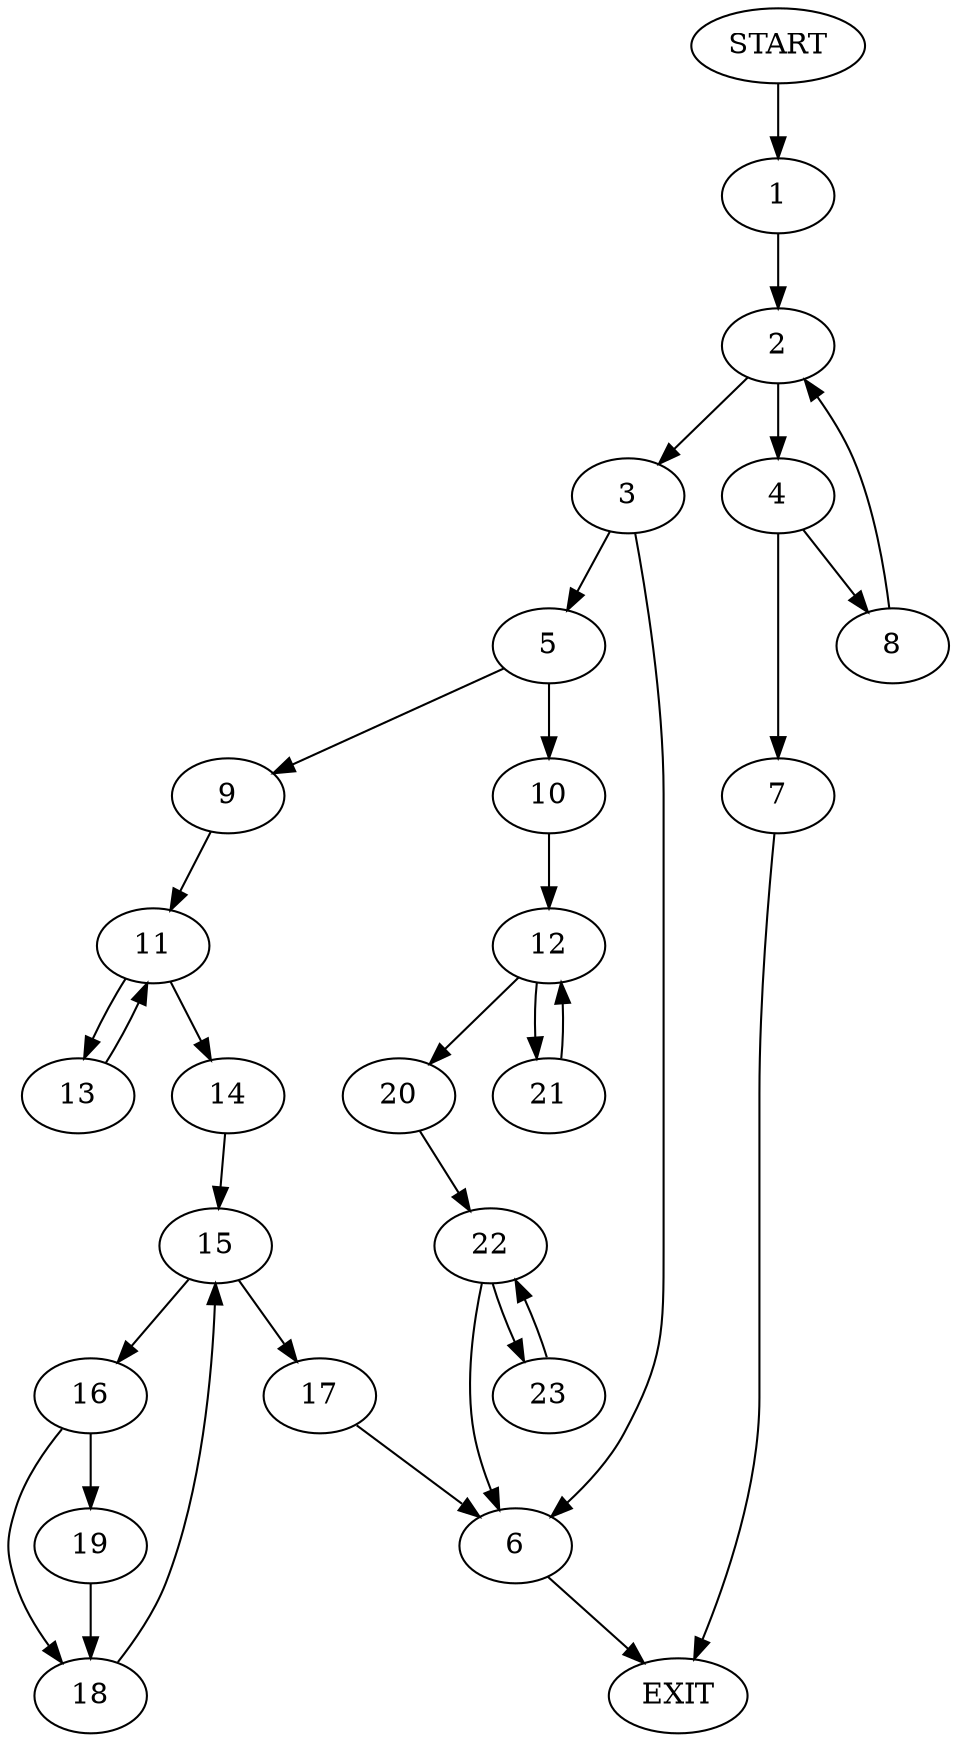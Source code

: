 digraph {
0 [label="START"]
24 [label="EXIT"]
0 -> 1
1 -> 2
2 -> 3
2 -> 4
3 -> 5
3 -> 6
4 -> 7
4 -> 8
8 -> 2
7 -> 24
5 -> 9
5 -> 10
6 -> 24
9 -> 11
10 -> 12
11 -> 13
11 -> 14
14 -> 15
13 -> 11
15 -> 16
15 -> 17
16 -> 18
16 -> 19
17 -> 6
19 -> 18
18 -> 15
12 -> 20
12 -> 21
21 -> 12
20 -> 22
22 -> 23
22 -> 6
23 -> 22
}
